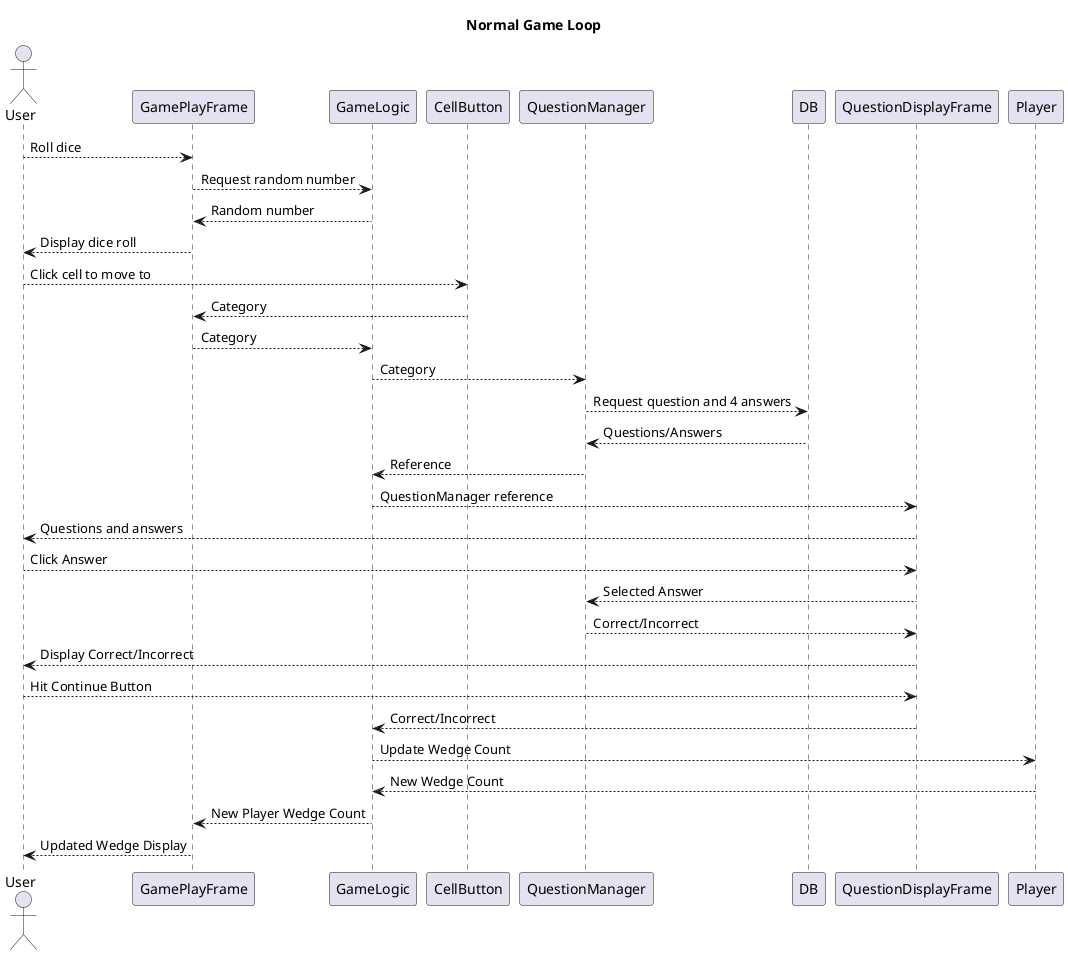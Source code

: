 @startuml

title Normal Game Loop

Actor User

User --> GamePlayFrame : Roll dice
GamePlayFrame --> GameLogic : Request random number
GameLogic --> GamePlayFrame : Random number
GamePlayFrame --> User : Display dice roll
User --> CellButton : Click cell to move to
CellButton --> GamePlayFrame : Category
GamePlayFrame --> GameLogic : Category
GameLogic --> QuestionManager : Category
QuestionManager --> DB : Request question and 4 answers
DB --> QuestionManager : Questions/Answers
QuestionManager --> GameLogic : Reference
GameLogic --> QuestionDisplayFrame : QuestionManager reference
QuestionDisplayFrame --> User : Questions and answers
User --> QuestionDisplayFrame : Click Answer
QuestionDisplayFrame --> QuestionManager : Selected Answer
QuestionManager --> QuestionDisplayFrame : Correct/Incorrect
QuestionDisplayFrame --> User : Display Correct/Incorrect
User --> QuestionDisplayFrame : Hit Continue Button
QuestionDisplayFrame --> GameLogic : Correct/Incorrect
GameLogic --> Player : Update Wedge Count
Player --> GameLogic : New Wedge Count
GameLogic --> GamePlayFrame : New Player Wedge Count
GamePlayFrame --> User : Updated Wedge Display



@enduml